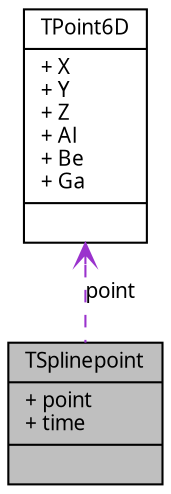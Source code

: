 digraph G
{
  edge [fontname="FreeSans.ttf",fontsize=10,labelfontname="FreeSans.ttf",labelfontsize=10];
  node [fontname="FreeSans.ttf",fontsize=10,shape=record];
  Node1 [label="{TSplinepoint\n|+ point\l+ time\l|}",height=0.2,width=0.4,color="black", fillcolor="grey75", style="filled" fontcolor="black"];
  Node2 -> Node1 [dir=back,color="darkorchid3",fontsize=10,style="dashed",label="point",arrowtail="open",fontname="FreeSans.ttf"];
  Node2 [label="{TPoint6D\n|+ X\l+ Y\l+ Z\l+ Al\l+ Be\l+ Ga\l|}",height=0.2,width=0.4,color="black", fillcolor="white", style="filled",URL="$structTPoint6D.html",tooltip="[LMBLEND] Standard coordinates for a point in space"];
}
